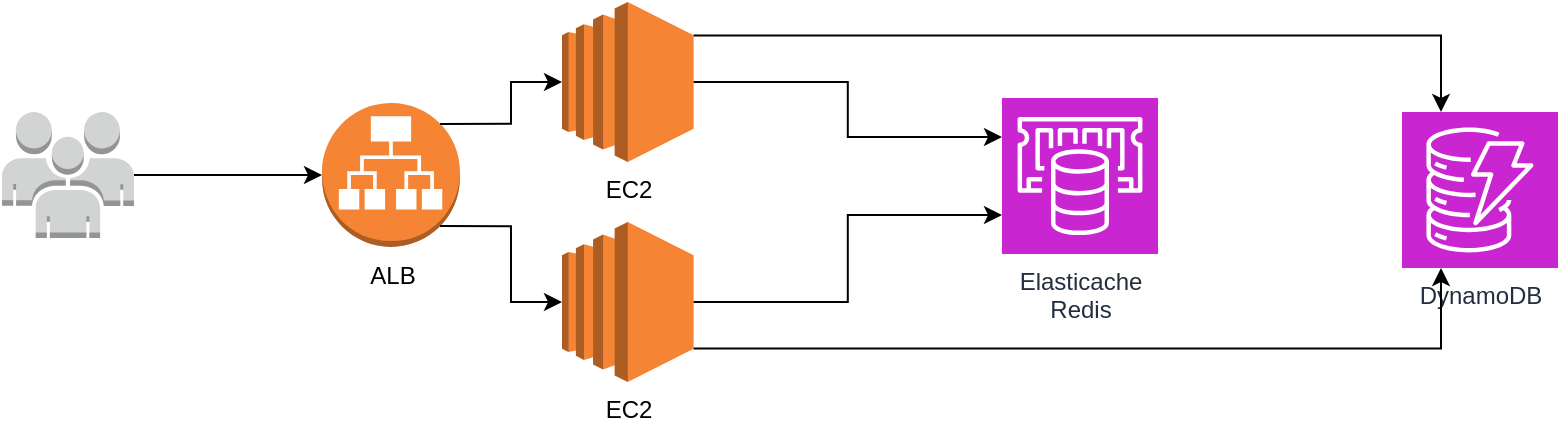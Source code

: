 <mxfile version="24.2.7" type="device">
  <diagram name="Page-1" id="e61yjjOJU-r9nyEs_4MU">
    <mxGraphModel dx="1368" dy="867" grid="1" gridSize="10" guides="1" tooltips="1" connect="1" arrows="1" fold="1" page="1" pageScale="1" pageWidth="850" pageHeight="1100" math="0" shadow="0">
      <root>
        <mxCell id="0" />
        <mxCell id="1" parent="0" />
        <mxCell id="bb9XWtV2WONAN2IJHLme-1" value="ALB" style="outlineConnect=0;dashed=0;verticalLabelPosition=bottom;verticalAlign=top;align=center;html=1;shape=mxgraph.aws3.application_load_balancer;fillColor=#F58534;gradientColor=none;" vertex="1" parent="1">
          <mxGeometry x="200" y="180.5" width="69" height="72" as="geometry" />
        </mxCell>
        <mxCell id="bb9XWtV2WONAN2IJHLme-3" style="edgeStyle=orthogonalEdgeStyle;rounded=0;orthogonalLoop=1;jettySize=auto;html=1;" edge="1" parent="1" source="bb9XWtV2WONAN2IJHLme-2" target="bb9XWtV2WONAN2IJHLme-1">
          <mxGeometry relative="1" as="geometry" />
        </mxCell>
        <mxCell id="bb9XWtV2WONAN2IJHLme-2" value="" style="outlineConnect=0;dashed=0;verticalLabelPosition=bottom;verticalAlign=top;align=center;html=1;shape=mxgraph.aws3.users;fillColor=#D2D3D3;gradientColor=none;" vertex="1" parent="1">
          <mxGeometry x="40" y="185" width="66" height="63" as="geometry" />
        </mxCell>
        <mxCell id="bb9XWtV2WONAN2IJHLme-4" value="EC2" style="outlineConnect=0;dashed=0;verticalLabelPosition=bottom;verticalAlign=top;align=center;html=1;shape=mxgraph.aws3.ec2;fillColor=#F58534;gradientColor=none;" vertex="1" parent="1">
          <mxGeometry x="320" y="130" width="65.81" height="80" as="geometry" />
        </mxCell>
        <mxCell id="bb9XWtV2WONAN2IJHLme-6" value="EC2" style="outlineConnect=0;dashed=0;verticalLabelPosition=bottom;verticalAlign=top;align=center;html=1;shape=mxgraph.aws3.ec2;fillColor=#F58534;gradientColor=none;" vertex="1" parent="1">
          <mxGeometry x="320" y="240" width="65.81" height="80" as="geometry" />
        </mxCell>
        <mxCell id="bb9XWtV2WONAN2IJHLme-7" style="edgeStyle=orthogonalEdgeStyle;rounded=0;orthogonalLoop=1;jettySize=auto;html=1;exitX=0.855;exitY=0.145;exitDx=0;exitDy=0;exitPerimeter=0;entryX=0;entryY=0.5;entryDx=0;entryDy=0;entryPerimeter=0;" edge="1" parent="1" source="bb9XWtV2WONAN2IJHLme-1" target="bb9XWtV2WONAN2IJHLme-4">
          <mxGeometry relative="1" as="geometry" />
        </mxCell>
        <mxCell id="bb9XWtV2WONAN2IJHLme-9" style="edgeStyle=orthogonalEdgeStyle;rounded=0;orthogonalLoop=1;jettySize=auto;html=1;exitX=0.855;exitY=0.855;exitDx=0;exitDy=0;exitPerimeter=0;entryX=0;entryY=0.5;entryDx=0;entryDy=0;entryPerimeter=0;" edge="1" parent="1" source="bb9XWtV2WONAN2IJHLme-1" target="bb9XWtV2WONAN2IJHLme-6">
          <mxGeometry relative="1" as="geometry" />
        </mxCell>
        <mxCell id="bb9XWtV2WONAN2IJHLme-18" value="Elasticache&lt;br&gt;Redis" style="sketch=0;points=[[0,0,0],[0.25,0,0],[0.5,0,0],[0.75,0,0],[1,0,0],[0,1,0],[0.25,1,0],[0.5,1,0],[0.75,1,0],[1,1,0],[0,0.25,0],[0,0.5,0],[0,0.75,0],[1,0.25,0],[1,0.5,0],[1,0.75,0]];outlineConnect=0;fontColor=#232F3E;fillColor=#C925D1;strokeColor=#ffffff;dashed=0;verticalLabelPosition=bottom;verticalAlign=top;align=center;html=1;fontSize=12;fontStyle=0;aspect=fixed;shape=mxgraph.aws4.resourceIcon;resIcon=mxgraph.aws4.elasticache;" vertex="1" parent="1">
          <mxGeometry x="540" y="178" width="78" height="78" as="geometry" />
        </mxCell>
        <mxCell id="bb9XWtV2WONAN2IJHLme-19" style="edgeStyle=orthogonalEdgeStyle;rounded=0;orthogonalLoop=1;jettySize=auto;html=1;exitX=1;exitY=0.5;exitDx=0;exitDy=0;exitPerimeter=0;entryX=0;entryY=0.25;entryDx=0;entryDy=0;entryPerimeter=0;" edge="1" parent="1" source="bb9XWtV2WONAN2IJHLme-4" target="bb9XWtV2WONAN2IJHLme-18">
          <mxGeometry relative="1" as="geometry" />
        </mxCell>
        <mxCell id="bb9XWtV2WONAN2IJHLme-20" style="edgeStyle=orthogonalEdgeStyle;rounded=0;orthogonalLoop=1;jettySize=auto;html=1;exitX=1;exitY=0.5;exitDx=0;exitDy=0;exitPerimeter=0;entryX=0;entryY=0.75;entryDx=0;entryDy=0;entryPerimeter=0;" edge="1" parent="1" source="bb9XWtV2WONAN2IJHLme-6" target="bb9XWtV2WONAN2IJHLme-18">
          <mxGeometry relative="1" as="geometry" />
        </mxCell>
        <mxCell id="bb9XWtV2WONAN2IJHLme-21" value="DynamoDB" style="sketch=0;points=[[0,0,0],[0.25,0,0],[0.5,0,0],[0.75,0,0],[1,0,0],[0,1,0],[0.25,1,0],[0.5,1,0],[0.75,1,0],[1,1,0],[0,0.25,0],[0,0.5,0],[0,0.75,0],[1,0.25,0],[1,0.5,0],[1,0.75,0]];outlineConnect=0;fontColor=#232F3E;fillColor=#C925D1;strokeColor=#ffffff;dashed=0;verticalLabelPosition=bottom;verticalAlign=top;align=center;html=1;fontSize=12;fontStyle=0;aspect=fixed;shape=mxgraph.aws4.resourceIcon;resIcon=mxgraph.aws4.dynamodb;" vertex="1" parent="1">
          <mxGeometry x="740" y="185" width="78" height="78" as="geometry" />
        </mxCell>
        <mxCell id="bb9XWtV2WONAN2IJHLme-22" style="edgeStyle=orthogonalEdgeStyle;rounded=0;orthogonalLoop=1;jettySize=auto;html=1;exitX=1;exitY=0.21;exitDx=0;exitDy=0;exitPerimeter=0;entryX=0.25;entryY=0;entryDx=0;entryDy=0;entryPerimeter=0;" edge="1" parent="1" source="bb9XWtV2WONAN2IJHLme-4" target="bb9XWtV2WONAN2IJHLme-21">
          <mxGeometry relative="1" as="geometry" />
        </mxCell>
        <mxCell id="bb9XWtV2WONAN2IJHLme-23" style="edgeStyle=orthogonalEdgeStyle;rounded=0;orthogonalLoop=1;jettySize=auto;html=1;exitX=1;exitY=0.79;exitDx=0;exitDy=0;exitPerimeter=0;entryX=0.25;entryY=1;entryDx=0;entryDy=0;entryPerimeter=0;" edge="1" parent="1" source="bb9XWtV2WONAN2IJHLme-6" target="bb9XWtV2WONAN2IJHLme-21">
          <mxGeometry relative="1" as="geometry" />
        </mxCell>
      </root>
    </mxGraphModel>
  </diagram>
</mxfile>
